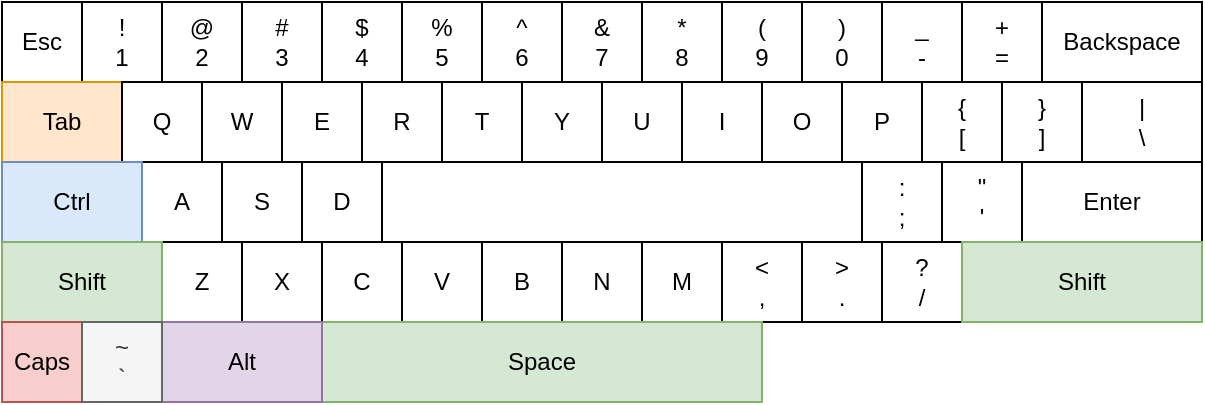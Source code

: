 <mxfile version="13.10.5" type="device"><diagram id="k-0SJFviavw4TpEJEetK" name="Page-1"><mxGraphModel dx="1304" dy="666" grid="1" gridSize="10" guides="1" tooltips="1" connect="1" arrows="1" fold="1" page="1" pageScale="1" pageWidth="850" pageHeight="1100" math="0" shadow="0"><root><mxCell id="0"/><mxCell id="1" parent="0"/><mxCell id="2C0wuIiCUyh6pAqZWffw-1" value="Esc" style="whiteSpace=wrap;html=1;aspect=fixed;" vertex="1" parent="1"><mxGeometry x="120" y="160" width="40" height="40" as="geometry"/></mxCell><mxCell id="2C0wuIiCUyh6pAqZWffw-2" value="!&lt;br&gt;1" style="whiteSpace=wrap;html=1;aspect=fixed;" vertex="1" parent="1"><mxGeometry x="160" y="160" width="40" height="40" as="geometry"/></mxCell><mxCell id="2C0wuIiCUyh6pAqZWffw-3" value="@&lt;br&gt;2" style="whiteSpace=wrap;html=1;aspect=fixed;" vertex="1" parent="1"><mxGeometry x="200" y="160" width="40" height="40" as="geometry"/></mxCell><mxCell id="2C0wuIiCUyh6pAqZWffw-4" value="#&lt;br&gt;3" style="whiteSpace=wrap;html=1;aspect=fixed;" vertex="1" parent="1"><mxGeometry x="240" y="160" width="40" height="40" as="geometry"/></mxCell><mxCell id="2C0wuIiCUyh6pAqZWffw-5" value="$&lt;br&gt;4" style="whiteSpace=wrap;html=1;aspect=fixed;" vertex="1" parent="1"><mxGeometry x="280" y="160" width="40" height="40" as="geometry"/></mxCell><mxCell id="2C0wuIiCUyh6pAqZWffw-6" value="%&lt;br&gt;5" style="whiteSpace=wrap;html=1;aspect=fixed;" vertex="1" parent="1"><mxGeometry x="320" y="160" width="40" height="40" as="geometry"/></mxCell><mxCell id="2C0wuIiCUyh6pAqZWffw-7" value="^&lt;br&gt;6" style="whiteSpace=wrap;html=1;aspect=fixed;" vertex="1" parent="1"><mxGeometry x="360" y="160" width="40" height="40" as="geometry"/></mxCell><mxCell id="2C0wuIiCUyh6pAqZWffw-8" value="&amp;amp;&lt;br&gt;7" style="whiteSpace=wrap;html=1;aspect=fixed;" vertex="1" parent="1"><mxGeometry x="400" y="160" width="40" height="40" as="geometry"/></mxCell><mxCell id="2C0wuIiCUyh6pAqZWffw-9" value="*&lt;br&gt;8" style="whiteSpace=wrap;html=1;aspect=fixed;" vertex="1" parent="1"><mxGeometry x="440" y="160" width="40" height="40" as="geometry"/></mxCell><mxCell id="2C0wuIiCUyh6pAqZWffw-10" value="(&lt;br&gt;9" style="whiteSpace=wrap;html=1;aspect=fixed;" vertex="1" parent="1"><mxGeometry x="480" y="160" width="40" height="40" as="geometry"/></mxCell><mxCell id="2C0wuIiCUyh6pAqZWffw-11" value=")&lt;br&gt;0" style="whiteSpace=wrap;html=1;aspect=fixed;" vertex="1" parent="1"><mxGeometry x="520" y="160" width="40" height="40" as="geometry"/></mxCell><mxCell id="2C0wuIiCUyh6pAqZWffw-12" value="_&lt;br&gt;-" style="whiteSpace=wrap;html=1;aspect=fixed;" vertex="1" parent="1"><mxGeometry x="560" y="160" width="40" height="40" as="geometry"/></mxCell><mxCell id="2C0wuIiCUyh6pAqZWffw-13" value="+&lt;br&gt;=" style="whiteSpace=wrap;html=1;aspect=fixed;" vertex="1" parent="1"><mxGeometry x="600" y="160" width="40" height="40" as="geometry"/></mxCell><mxCell id="2C0wuIiCUyh6pAqZWffw-15" value="Backspace" style="rounded=0;whiteSpace=wrap;html=1;" vertex="1" parent="1"><mxGeometry x="640" y="160" width="80" height="40" as="geometry"/></mxCell><mxCell id="2C0wuIiCUyh6pAqZWffw-16" value="Tab" style="rounded=0;whiteSpace=wrap;html=1;fillColor=#ffe6cc;strokeColor=#d79b00;" vertex="1" parent="1"><mxGeometry x="120" y="200" width="60" height="40" as="geometry"/></mxCell><mxCell id="2C0wuIiCUyh6pAqZWffw-17" value="Q" style="whiteSpace=wrap;html=1;aspect=fixed;" vertex="1" parent="1"><mxGeometry x="180" y="200" width="40" height="40" as="geometry"/></mxCell><mxCell id="2C0wuIiCUyh6pAqZWffw-18" value="W" style="whiteSpace=wrap;html=1;aspect=fixed;" vertex="1" parent="1"><mxGeometry x="220" y="200" width="40" height="40" as="geometry"/></mxCell><mxCell id="2C0wuIiCUyh6pAqZWffw-19" value="A" style="whiteSpace=wrap;html=1;aspect=fixed;" vertex="1" parent="1"><mxGeometry x="190" y="240" width="40" height="40" as="geometry"/></mxCell><mxCell id="2C0wuIiCUyh6pAqZWffw-20" value="Ctrl" style="rounded=0;whiteSpace=wrap;html=1;fillColor=#dae8fc;strokeColor=#6c8ebf;" vertex="1" parent="1"><mxGeometry x="120" y="240" width="70" height="40" as="geometry"/></mxCell><mxCell id="2C0wuIiCUyh6pAqZWffw-21" value="Z" style="whiteSpace=wrap;html=1;aspect=fixed;" vertex="1" parent="1"><mxGeometry x="200" y="280" width="40" height="40" as="geometry"/></mxCell><mxCell id="2C0wuIiCUyh6pAqZWffw-22" value="Shift" style="rounded=0;whiteSpace=wrap;html=1;fillColor=#d5e8d4;strokeColor=#82b366;" vertex="1" parent="1"><mxGeometry x="120" y="280" width="80" height="40" as="geometry"/></mxCell><mxCell id="2C0wuIiCUyh6pAqZWffw-23" value="S" style="whiteSpace=wrap;html=1;aspect=fixed;" vertex="1" parent="1"><mxGeometry x="230" y="240" width="40" height="40" as="geometry"/></mxCell><mxCell id="2C0wuIiCUyh6pAqZWffw-24" value="X" style="whiteSpace=wrap;html=1;aspect=fixed;" vertex="1" parent="1"><mxGeometry x="240" y="280" width="40" height="40" as="geometry"/></mxCell><mxCell id="2C0wuIiCUyh6pAqZWffw-25" value="C" style="whiteSpace=wrap;html=1;aspect=fixed;" vertex="1" parent="1"><mxGeometry x="280" y="280" width="40" height="40" as="geometry"/></mxCell><mxCell id="2C0wuIiCUyh6pAqZWffw-26" value="V" style="whiteSpace=wrap;html=1;aspect=fixed;" vertex="1" parent="1"><mxGeometry x="320" y="280" width="40" height="40" as="geometry"/></mxCell><mxCell id="2C0wuIiCUyh6pAqZWffw-27" value="B" style="whiteSpace=wrap;html=1;aspect=fixed;" vertex="1" parent="1"><mxGeometry x="360" y="280" width="40" height="40" as="geometry"/></mxCell><mxCell id="2C0wuIiCUyh6pAqZWffw-28" value="N" style="whiteSpace=wrap;html=1;aspect=fixed;" vertex="1" parent="1"><mxGeometry x="400" y="280" width="40" height="40" as="geometry"/></mxCell><mxCell id="2C0wuIiCUyh6pAqZWffw-29" value="M" style="whiteSpace=wrap;html=1;aspect=fixed;" vertex="1" parent="1"><mxGeometry x="440" y="280" width="40" height="40" as="geometry"/></mxCell><mxCell id="2C0wuIiCUyh6pAqZWffw-30" value="&amp;lt;&lt;br&gt;," style="whiteSpace=wrap;html=1;aspect=fixed;" vertex="1" parent="1"><mxGeometry x="480" y="280" width="40" height="40" as="geometry"/></mxCell><mxCell id="2C0wuIiCUyh6pAqZWffw-31" value="&amp;gt;&lt;br&gt;." style="whiteSpace=wrap;html=1;aspect=fixed;" vertex="1" parent="1"><mxGeometry x="520" y="280" width="40" height="40" as="geometry"/></mxCell><mxCell id="2C0wuIiCUyh6pAqZWffw-32" value="?&lt;br&gt;/" style="whiteSpace=wrap;html=1;aspect=fixed;" vertex="1" parent="1"><mxGeometry x="560" y="280" width="40" height="40" as="geometry"/></mxCell><mxCell id="2C0wuIiCUyh6pAqZWffw-33" value=":&lt;br&gt;;" style="whiteSpace=wrap;html=1;aspect=fixed;" vertex="1" parent="1"><mxGeometry x="550" y="240" width="40" height="40" as="geometry"/></mxCell><mxCell id="2C0wuIiCUyh6pAqZWffw-34" value="&quot;&lt;br&gt;'" style="whiteSpace=wrap;html=1;aspect=fixed;" vertex="1" parent="1"><mxGeometry x="590" y="240" width="40" height="40" as="geometry"/></mxCell><mxCell id="2C0wuIiCUyh6pAqZWffw-35" value="{&lt;br&gt;[" style="whiteSpace=wrap;html=1;aspect=fixed;" vertex="1" parent="1"><mxGeometry x="580" y="200" width="40" height="40" as="geometry"/></mxCell><mxCell id="2C0wuIiCUyh6pAqZWffw-36" value="}&lt;br&gt;]" style="whiteSpace=wrap;html=1;aspect=fixed;" vertex="1" parent="1"><mxGeometry x="620" y="200" width="40" height="40" as="geometry"/></mxCell><mxCell id="2C0wuIiCUyh6pAqZWffw-38" value="|&lt;br&gt;\" style="rounded=0;whiteSpace=wrap;html=1;" vertex="1" parent="1"><mxGeometry x="660" y="200" width="60" height="40" as="geometry"/></mxCell><mxCell id="2C0wuIiCUyh6pAqZWffw-39" value="Enter" style="rounded=0;whiteSpace=wrap;html=1;" vertex="1" parent="1"><mxGeometry x="630" y="240" width="90" height="40" as="geometry"/></mxCell><mxCell id="2C0wuIiCUyh6pAqZWffw-40" value="Shift" style="rounded=0;whiteSpace=wrap;html=1;fillColor=#d5e8d4;strokeColor=#82b366;" vertex="1" parent="1"><mxGeometry x="600" y="280" width="120" height="40" as="geometry"/></mxCell><mxCell id="2C0wuIiCUyh6pAqZWffw-41" value="Space" style="rounded=0;whiteSpace=wrap;html=1;fillColor=#d5e8d4;strokeColor=#82b366;" vertex="1" parent="1"><mxGeometry x="280" y="320" width="220" height="40" as="geometry"/></mxCell><mxCell id="2C0wuIiCUyh6pAqZWffw-42" value="Alt" style="rounded=0;whiteSpace=wrap;html=1;fillColor=#e1d5e7;strokeColor=#9673a6;" vertex="1" parent="1"><mxGeometry x="200" y="320" width="80" height="40" as="geometry"/></mxCell><mxCell id="2C0wuIiCUyh6pAqZWffw-43" value="Caps" style="rounded=0;whiteSpace=wrap;html=1;fillColor=#f8cecc;strokeColor=#b85450;" vertex="1" parent="1"><mxGeometry x="120" y="320" width="40" height="40" as="geometry"/></mxCell><mxCell id="2C0wuIiCUyh6pAqZWffw-44" value="~&lt;br&gt;`" style="rounded=0;whiteSpace=wrap;html=1;fillColor=#f5f5f5;strokeColor=#666666;fontColor=#333333;" vertex="1" parent="1"><mxGeometry x="160" y="320" width="40" height="40" as="geometry"/></mxCell><mxCell id="2C0wuIiCUyh6pAqZWffw-45" value="E" style="whiteSpace=wrap;html=1;aspect=fixed;" vertex="1" parent="1"><mxGeometry x="260" y="200" width="40" height="40" as="geometry"/></mxCell><mxCell id="2C0wuIiCUyh6pAqZWffw-46" value="R" style="whiteSpace=wrap;html=1;aspect=fixed;" vertex="1" parent="1"><mxGeometry x="300" y="200" width="40" height="40" as="geometry"/></mxCell><mxCell id="2C0wuIiCUyh6pAqZWffw-47" value="T" style="whiteSpace=wrap;html=1;aspect=fixed;" vertex="1" parent="1"><mxGeometry x="340" y="200" width="40" height="40" as="geometry"/></mxCell><mxCell id="2C0wuIiCUyh6pAqZWffw-48" value="Y" style="whiteSpace=wrap;html=1;aspect=fixed;" vertex="1" parent="1"><mxGeometry x="380" y="200" width="40" height="40" as="geometry"/></mxCell><mxCell id="2C0wuIiCUyh6pAqZWffw-49" value="U" style="whiteSpace=wrap;html=1;aspect=fixed;" vertex="1" parent="1"><mxGeometry x="420" y="200" width="40" height="40" as="geometry"/></mxCell><mxCell id="2C0wuIiCUyh6pAqZWffw-50" value="I" style="whiteSpace=wrap;html=1;aspect=fixed;" vertex="1" parent="1"><mxGeometry x="460" y="200" width="40" height="40" as="geometry"/></mxCell><mxCell id="2C0wuIiCUyh6pAqZWffw-51" value="O" style="whiteSpace=wrap;html=1;aspect=fixed;" vertex="1" parent="1"><mxGeometry x="500" y="200" width="40" height="40" as="geometry"/></mxCell><mxCell id="2C0wuIiCUyh6pAqZWffw-52" value="P" style="whiteSpace=wrap;html=1;aspect=fixed;" vertex="1" parent="1"><mxGeometry x="540" y="200" width="40" height="40" as="geometry"/></mxCell><mxCell id="2C0wuIiCUyh6pAqZWffw-53" value="D" style="whiteSpace=wrap;html=1;aspect=fixed;" vertex="1" parent="1"><mxGeometry x="270" y="240" width="40" height="40" as="geometry"/></mxCell></root></mxGraphModel></diagram></mxfile>
